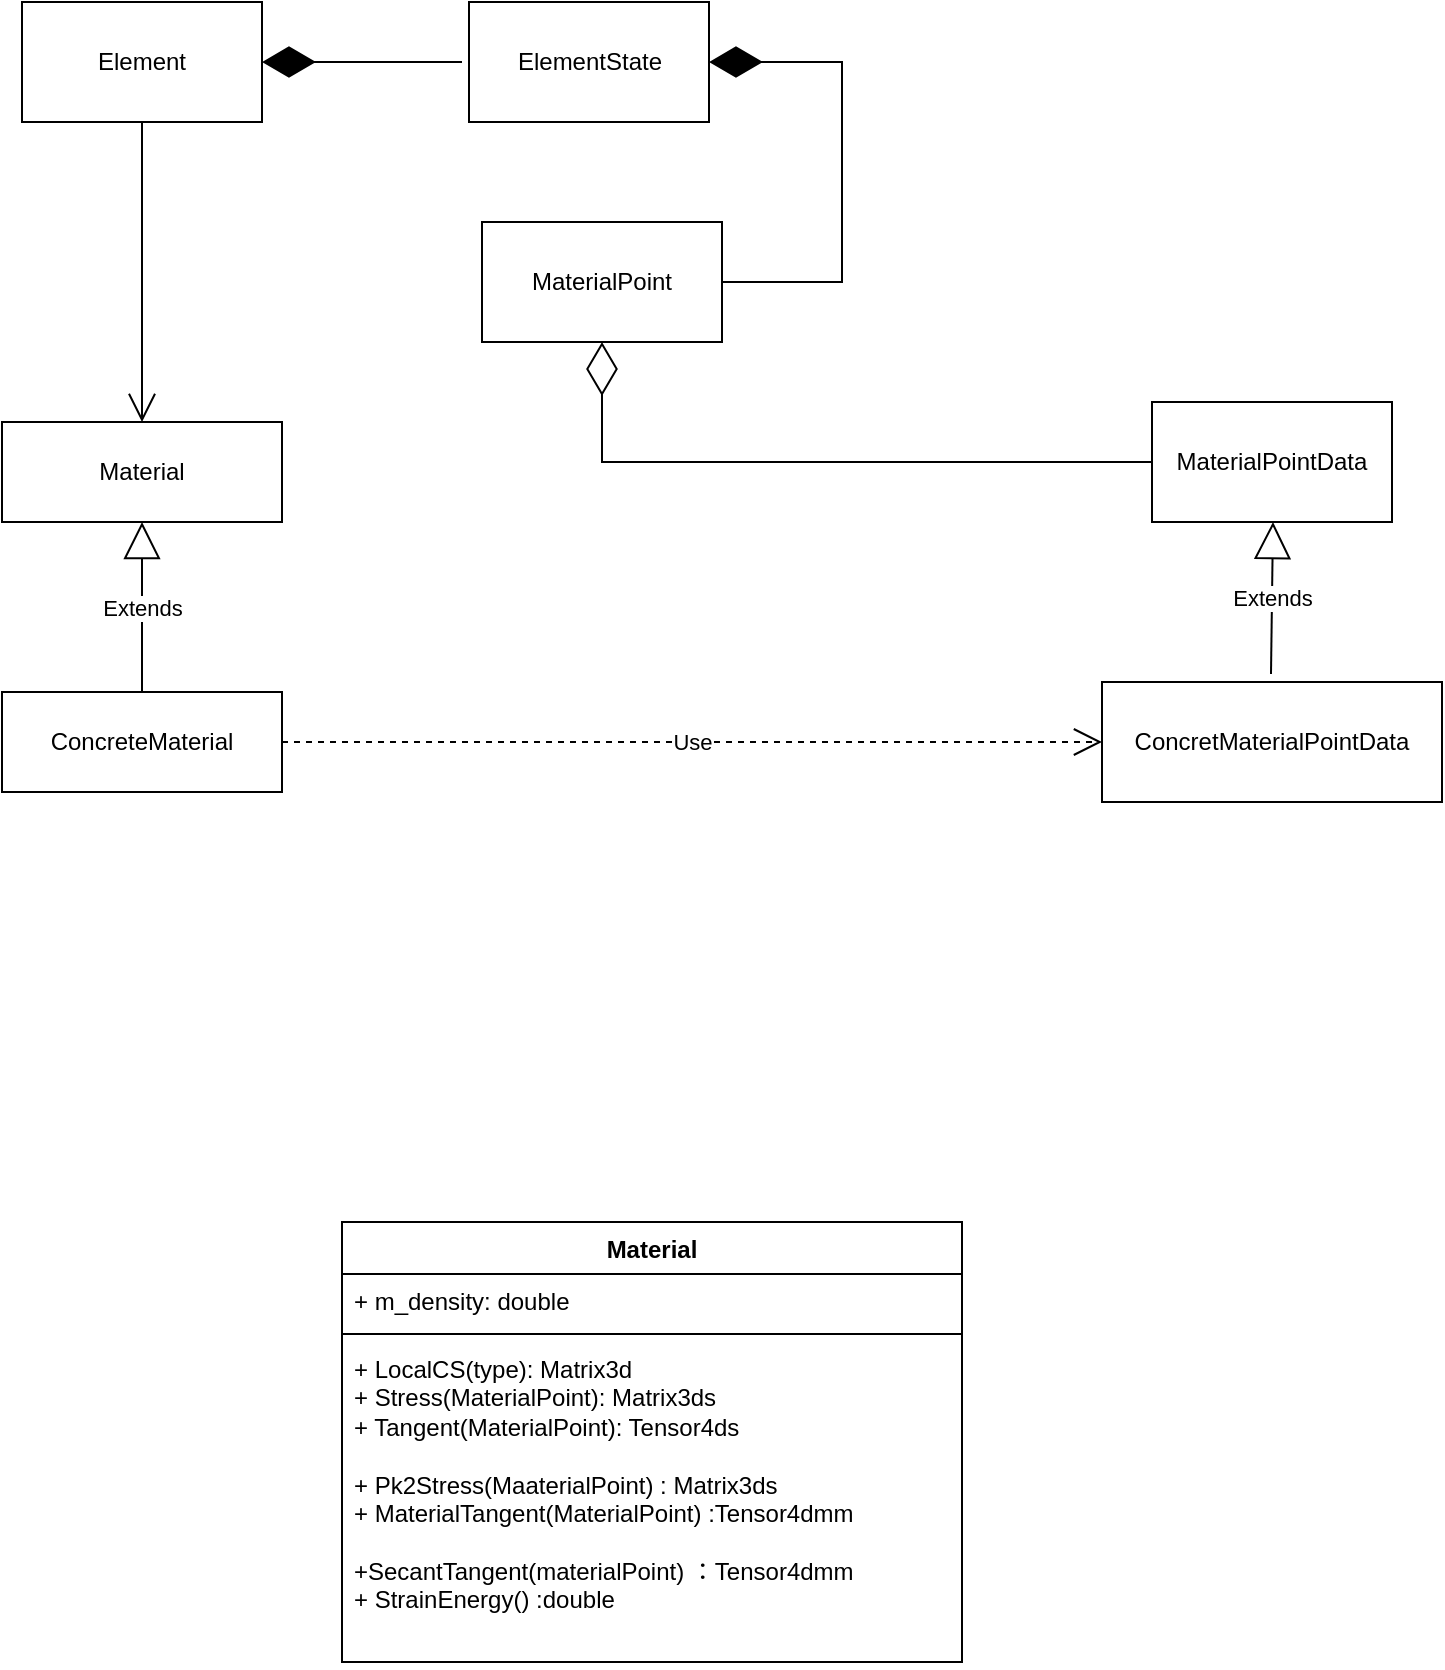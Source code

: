 <mxfile version="26.2.12">
  <diagram name="第 1 页" id="IKvGyScWCA9rS33Go8v0">
    <mxGraphModel dx="1440" dy="887" grid="1" gridSize="10" guides="1" tooltips="1" connect="1" arrows="1" fold="1" page="1" pageScale="1" pageWidth="827" pageHeight="1169" math="0" shadow="0">
      <root>
        <mxCell id="0" />
        <mxCell id="1" parent="0" />
        <mxCell id="-I3a5BAJUDlum_WCG1Jb-1" value="Material" style="rounded=0;whiteSpace=wrap;html=1;" parent="1" vertex="1">
          <mxGeometry x="60" y="340" width="140" height="50" as="geometry" />
        </mxCell>
        <mxCell id="-I3a5BAJUDlum_WCG1Jb-2" value="Element" style="rounded=0;whiteSpace=wrap;html=1;" parent="1" vertex="1">
          <mxGeometry x="70" y="130" width="120" height="60" as="geometry" />
        </mxCell>
        <mxCell id="-I3a5BAJUDlum_WCG1Jb-3" value="ElementState" style="rounded=0;whiteSpace=wrap;html=1;" parent="1" vertex="1">
          <mxGeometry x="293.5" y="130" width="120" height="60" as="geometry" />
        </mxCell>
        <mxCell id="-I3a5BAJUDlum_WCG1Jb-4" value="MaterialPoint" style="rounded=0;whiteSpace=wrap;html=1;" parent="1" vertex="1">
          <mxGeometry x="300" y="240" width="120" height="60" as="geometry" />
        </mxCell>
        <mxCell id="-I3a5BAJUDlum_WCG1Jb-5" value="ConcretMaterialPointData" style="rounded=0;whiteSpace=wrap;html=1;" parent="1" vertex="1">
          <mxGeometry x="610" y="470" width="170" height="60" as="geometry" />
        </mxCell>
        <mxCell id="-I3a5BAJUDlum_WCG1Jb-6" value="MaterialPointData" style="rounded=0;whiteSpace=wrap;html=1;" parent="1" vertex="1">
          <mxGeometry x="635" y="330" width="120" height="60" as="geometry" />
        </mxCell>
        <mxCell id="-I3a5BAJUDlum_WCG1Jb-7" value="ConcreteMaterial" style="rounded=0;whiteSpace=wrap;html=1;" parent="1" vertex="1">
          <mxGeometry x="60" y="475" width="140" height="50" as="geometry" />
        </mxCell>
        <mxCell id="-I3a5BAJUDlum_WCG1Jb-8" value="" style="endArrow=diamondThin;endFill=1;endSize=24;html=1;rounded=0;entryX=1;entryY=0.5;entryDx=0;entryDy=0;exitX=1;exitY=0.5;exitDx=0;exitDy=0;" parent="1" source="-I3a5BAJUDlum_WCG1Jb-4" target="-I3a5BAJUDlum_WCG1Jb-3" edge="1">
          <mxGeometry width="160" relative="1" as="geometry">
            <mxPoint x="530" y="140" as="sourcePoint" />
            <mxPoint x="690" y="140" as="targetPoint" />
            <Array as="points">
              <mxPoint x="480" y="270" />
              <mxPoint x="480" y="160" />
            </Array>
          </mxGeometry>
        </mxCell>
        <mxCell id="-I3a5BAJUDlum_WCG1Jb-9" value="" style="endArrow=diamondThin;endFill=0;endSize=24;html=1;rounded=0;entryX=0.5;entryY=1;entryDx=0;entryDy=0;exitX=0;exitY=0.5;exitDx=0;exitDy=0;" parent="1" source="-I3a5BAJUDlum_WCG1Jb-6" target="-I3a5BAJUDlum_WCG1Jb-4" edge="1">
          <mxGeometry width="160" relative="1" as="geometry">
            <mxPoint x="380" y="370" as="sourcePoint" />
            <mxPoint x="540" y="370" as="targetPoint" />
            <Array as="points">
              <mxPoint x="360" y="360" />
            </Array>
          </mxGeometry>
        </mxCell>
        <mxCell id="-I3a5BAJUDlum_WCG1Jb-10" value="Extends" style="endArrow=block;endSize=16;endFill=0;html=1;rounded=0;entryX=0.5;entryY=1;entryDx=0;entryDy=0;" parent="1" source="-I3a5BAJUDlum_WCG1Jb-7" target="-I3a5BAJUDlum_WCG1Jb-1" edge="1">
          <mxGeometry width="160" relative="1" as="geometry">
            <mxPoint x="120" y="470" as="sourcePoint" />
            <mxPoint x="280" y="470" as="targetPoint" />
          </mxGeometry>
        </mxCell>
        <mxCell id="-I3a5BAJUDlum_WCG1Jb-11" value="Extends" style="endArrow=block;endSize=16;endFill=0;html=1;rounded=0;entryX=0.435;entryY=1.079;entryDx=0;entryDy=0;entryPerimeter=0;" parent="1" edge="1">
          <mxGeometry width="160" relative="1" as="geometry">
            <mxPoint x="694.5" y="466" as="sourcePoint" />
            <mxPoint x="695.5" y="390" as="targetPoint" />
          </mxGeometry>
        </mxCell>
        <mxCell id="-I3a5BAJUDlum_WCG1Jb-12" value="Use" style="endArrow=open;endSize=12;dashed=1;html=1;rounded=0;entryX=0;entryY=0.5;entryDx=0;entryDy=0;exitX=1;exitY=0.5;exitDx=0;exitDy=0;" parent="1" source="-I3a5BAJUDlum_WCG1Jb-7" target="-I3a5BAJUDlum_WCG1Jb-5" edge="1">
          <mxGeometry width="160" relative="1" as="geometry">
            <mxPoint x="210" y="500" as="sourcePoint" />
            <mxPoint x="370" y="490" as="targetPoint" />
          </mxGeometry>
        </mxCell>
        <mxCell id="-I3a5BAJUDlum_WCG1Jb-13" value="" style="endArrow=diamondThin;endFill=1;endSize=24;html=1;rounded=0;entryX=1;entryY=0.5;entryDx=0;entryDy=0;" parent="1" target="-I3a5BAJUDlum_WCG1Jb-2" edge="1">
          <mxGeometry width="160" relative="1" as="geometry">
            <mxPoint x="290" y="160" as="sourcePoint" />
            <mxPoint x="490" y="420" as="targetPoint" />
          </mxGeometry>
        </mxCell>
        <mxCell id="-I3a5BAJUDlum_WCG1Jb-14" value="" style="endArrow=open;endFill=1;endSize=12;html=1;rounded=0;exitX=0.5;exitY=1;exitDx=0;exitDy=0;entryX=0.5;entryY=0;entryDx=0;entryDy=0;" parent="1" source="-I3a5BAJUDlum_WCG1Jb-2" target="-I3a5BAJUDlum_WCG1Jb-1" edge="1">
          <mxGeometry width="160" relative="1" as="geometry">
            <mxPoint x="330" y="420" as="sourcePoint" />
            <mxPoint x="490" y="420" as="targetPoint" />
          </mxGeometry>
        </mxCell>
        <mxCell id="p6HGup5aHRNR5emIu0F1-3" value="Material" style="swimlane;fontStyle=1;align=center;verticalAlign=top;childLayout=stackLayout;horizontal=1;startSize=26;horizontalStack=0;resizeParent=1;resizeParentMax=0;resizeLast=0;collapsible=1;marginBottom=0;whiteSpace=wrap;html=1;" vertex="1" parent="1">
          <mxGeometry x="230" y="740" width="310" height="220" as="geometry" />
        </mxCell>
        <mxCell id="p6HGup5aHRNR5emIu0F1-4" value="+ m_density: double" style="text;strokeColor=none;fillColor=none;align=left;verticalAlign=top;spacingLeft=4;spacingRight=4;overflow=hidden;rotatable=0;points=[[0,0.5],[1,0.5]];portConstraint=eastwest;whiteSpace=wrap;html=1;" vertex="1" parent="p6HGup5aHRNR5emIu0F1-3">
          <mxGeometry y="26" width="310" height="26" as="geometry" />
        </mxCell>
        <mxCell id="p6HGup5aHRNR5emIu0F1-5" value="" style="line;strokeWidth=1;fillColor=none;align=left;verticalAlign=middle;spacingTop=-1;spacingLeft=3;spacingRight=3;rotatable=0;labelPosition=right;points=[];portConstraint=eastwest;strokeColor=inherit;" vertex="1" parent="p6HGup5aHRNR5emIu0F1-3">
          <mxGeometry y="52" width="310" height="8" as="geometry" />
        </mxCell>
        <mxCell id="p6HGup5aHRNR5emIu0F1-6" value="+ LocalCS(type): Matrix3d&lt;div&gt;+ Stress(MaterialPoint): Matrix3ds&lt;/div&gt;&lt;div&gt;+ Tangent(MaterialPoint): Tensor4ds&lt;/div&gt;&lt;div&gt;&lt;br&gt;&lt;/div&gt;&lt;div&gt;+ Pk2Stress(MaaterialPoint) : Matrix3ds&lt;/div&gt;&lt;div&gt;+ MaterialTangent(MaterialPoint) :Tensor4dmm&lt;/div&gt;&lt;div&gt;&lt;br&gt;&lt;/div&gt;&lt;div&gt;+SecantTangent(materialPoint) ：Tensor4dmm&lt;/div&gt;&lt;div&gt;+ StrainEnergy() :double&lt;/div&gt;&lt;div&gt;&lt;br&gt;&lt;/div&gt;" style="text;strokeColor=none;fillColor=none;align=left;verticalAlign=top;spacingLeft=4;spacingRight=4;overflow=hidden;rotatable=0;points=[[0,0.5],[1,0.5]];portConstraint=eastwest;whiteSpace=wrap;html=1;" vertex="1" parent="p6HGup5aHRNR5emIu0F1-3">
          <mxGeometry y="60" width="310" height="160" as="geometry" />
        </mxCell>
      </root>
    </mxGraphModel>
  </diagram>
</mxfile>
